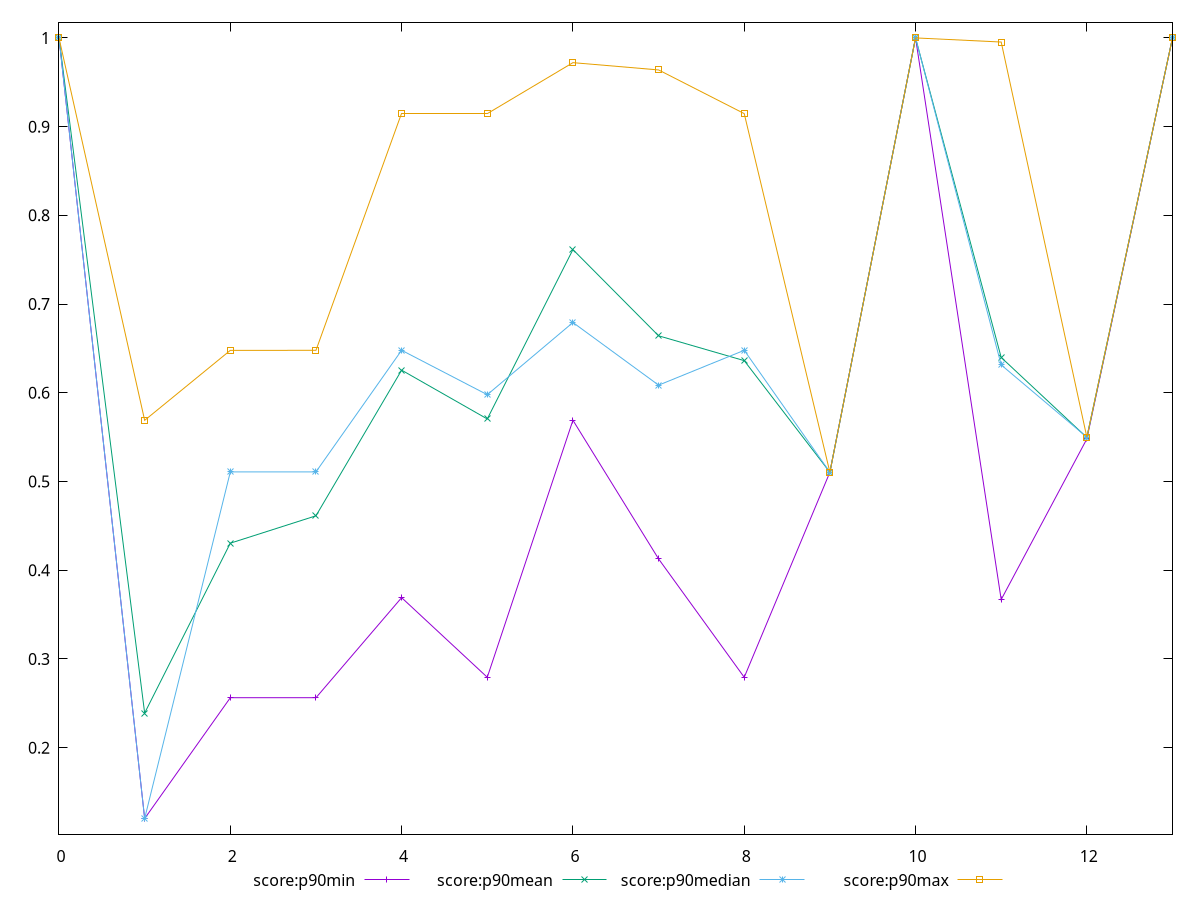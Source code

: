 reset

$scoreP90Min <<EOF
0 1
1 0.12011090399475044
2 0.2562630880677941
3 0.2562666365089175
4 0.3690659991228524
5 0.27931295209719315
6 0.5690350599985126
7 0.4127453832736135
8 0.27931295209719315
9 0.5104268062017119
10 1
11 0.36692102630185863
12 0.5479826726867736
13 1
EOF

$scoreP90Mean <<EOF
0 1
1 0.23899335391119522
2 0.4304753178558181
3 0.46134863358104794
4 0.6255045436600326
5 0.5704815441383448
6 0.7613966062381188
7 0.6642097112418561
8 0.63620668561269
9 0.5104268062017122
10 1
11 0.6398186593879689
12 0.5495978768587457
13 1
EOF

$scoreP90Median <<EOF
0 1
1 0.12012538774702203
2 0.5107702446850244
3 0.5108405889204024
4 0.6478936866255779
5 0.5978316776798642
6 0.6792219852973744
7 0.6085969600017687
8 0.6478936866255779
9 0.5104268062017119
10 1
11 0.6313938914065288
12 0.5499689372766312
13 1
EOF

$scoreP90Max <<EOF
0 1
1 0.5689518661631368
2 0.6478262898091901
3 0.6478431386284664
4 0.9146517814122077
5 0.9146517814122077
6 0.9721147685558164
7 0.9638914552234408
8 0.9146517814122077
9 0.5104268062017119
10 1
11 0.9953476174851198
12 0.5499689372766312
13 1
EOF

set key outside below
set xrange [0:13]
set yrange [0.10251312207464544:1.017597781920105]
set terminal svg size 640, 520 enhanced background rgb 'white'
set output "report_00007_2020-12-11T15:55:29.892Z/cumulative-layout-shift/progression/score.svg"

plot $scoreP90Min title "score:p90min" with linespoints, \
     $scoreP90Mean title "score:p90mean" with linespoints, \
     $scoreP90Median title "score:p90median" with linespoints, \
     $scoreP90Max title "score:p90max" with linespoints

reset
